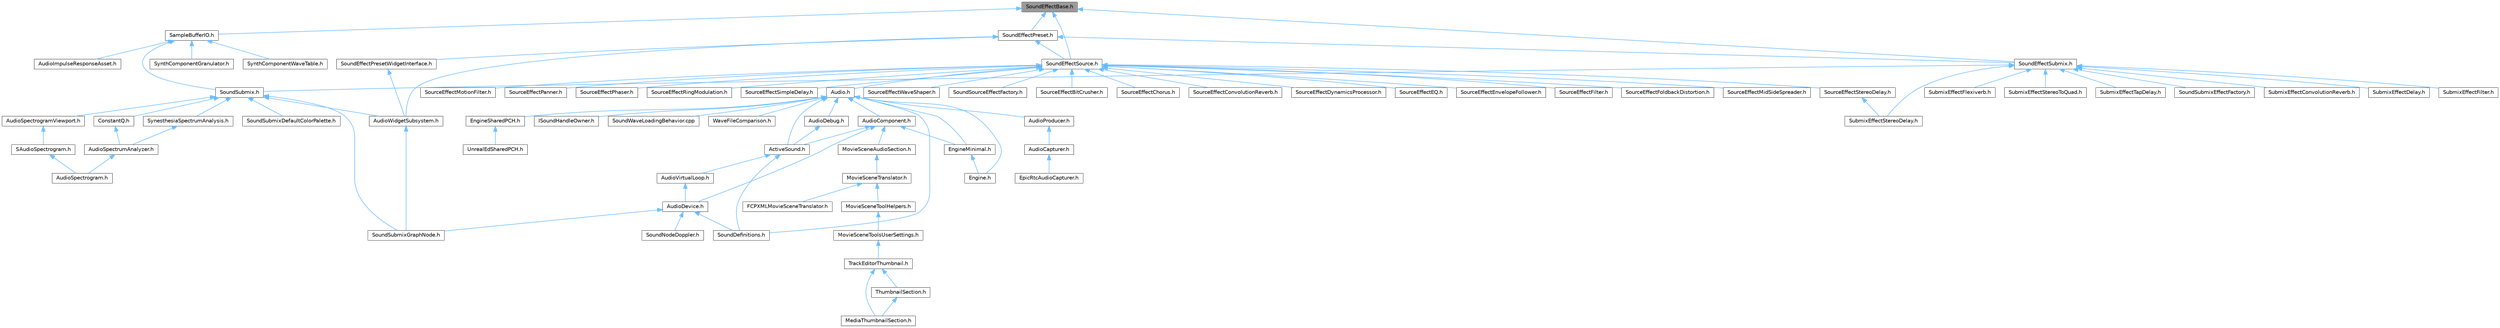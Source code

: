 digraph "SoundEffectBase.h"
{
 // INTERACTIVE_SVG=YES
 // LATEX_PDF_SIZE
  bgcolor="transparent";
  edge [fontname=Helvetica,fontsize=10,labelfontname=Helvetica,labelfontsize=10];
  node [fontname=Helvetica,fontsize=10,shape=box,height=0.2,width=0.4];
  Node1 [id="Node000001",label="SoundEffectBase.h",height=0.2,width=0.4,color="gray40", fillcolor="grey60", style="filled", fontcolor="black",tooltip=" "];
  Node1 -> Node2 [id="edge1_Node000001_Node000002",dir="back",color="steelblue1",style="solid",tooltip=" "];
  Node2 [id="Node000002",label="SampleBufferIO.h",height=0.2,width=0.4,color="grey40", fillcolor="white", style="filled",URL="$df/d39/SampleBufferIO_8h.html",tooltip=" "];
  Node2 -> Node3 [id="edge2_Node000002_Node000003",dir="back",color="steelblue1",style="solid",tooltip=" "];
  Node3 [id="Node000003",label="AudioImpulseResponseAsset.h",height=0.2,width=0.4,color="grey40", fillcolor="white", style="filled",URL="$d5/d37/AudioImpulseResponseAsset_8h.html",tooltip=" "];
  Node2 -> Node4 [id="edge3_Node000002_Node000004",dir="back",color="steelblue1",style="solid",tooltip=" "];
  Node4 [id="Node000004",label="SoundSubmix.h",height=0.2,width=0.4,color="grey40", fillcolor="white", style="filled",URL="$d9/db4/SoundSubmix_8h.html",tooltip=" "];
  Node4 -> Node5 [id="edge4_Node000004_Node000005",dir="back",color="steelblue1",style="solid",tooltip=" "];
  Node5 [id="Node000005",label="AudioSpectrogramViewport.h",height=0.2,width=0.4,color="grey40", fillcolor="white", style="filled",URL="$d9/d19/AudioSpectrogramViewport_8h.html",tooltip=" "];
  Node5 -> Node6 [id="edge5_Node000005_Node000006",dir="back",color="steelblue1",style="solid",tooltip=" "];
  Node6 [id="Node000006",label="SAudioSpectrogram.h",height=0.2,width=0.4,color="grey40", fillcolor="white", style="filled",URL="$dc/de0/SAudioSpectrogram_8h.html",tooltip=" "];
  Node6 -> Node7 [id="edge6_Node000006_Node000007",dir="back",color="steelblue1",style="solid",tooltip=" "];
  Node7 [id="Node000007",label="AudioSpectrogram.h",height=0.2,width=0.4,color="grey40", fillcolor="white", style="filled",URL="$de/d47/AudioSpectrogram_8h.html",tooltip=" "];
  Node4 -> Node8 [id="edge7_Node000004_Node000008",dir="back",color="steelblue1",style="solid",tooltip=" "];
  Node8 [id="Node000008",label="AudioWidgetSubsystem.h",height=0.2,width=0.4,color="grey40", fillcolor="white", style="filled",URL="$de/d1b/AudioWidgetSubsystem_8h.html",tooltip=" "];
  Node8 -> Node9 [id="edge8_Node000008_Node000009",dir="back",color="steelblue1",style="solid",tooltip=" "];
  Node9 [id="Node000009",label="SoundSubmixGraphNode.h",height=0.2,width=0.4,color="grey40", fillcolor="white", style="filled",URL="$d5/d09/SoundSubmixGraphNode_8h.html",tooltip=" "];
  Node4 -> Node10 [id="edge9_Node000004_Node000010",dir="back",color="steelblue1",style="solid",tooltip=" "];
  Node10 [id="Node000010",label="ConstantQ.h",height=0.2,width=0.4,color="grey40", fillcolor="white", style="filled",URL="$de/d9f/ConstantQ_8h.html",tooltip=" "];
  Node10 -> Node11 [id="edge10_Node000010_Node000011",dir="back",color="steelblue1",style="solid",tooltip=" "];
  Node11 [id="Node000011",label="AudioSpectrumAnalyzer.h",height=0.2,width=0.4,color="grey40", fillcolor="white", style="filled",URL="$de/dae/AudioSpectrumAnalyzer_8h.html",tooltip=" "];
  Node11 -> Node7 [id="edge11_Node000011_Node000007",dir="back",color="steelblue1",style="solid",tooltip=" "];
  Node4 -> Node12 [id="edge12_Node000004_Node000012",dir="back",color="steelblue1",style="solid",tooltip=" "];
  Node12 [id="Node000012",label="SoundSubmixDefaultColorPalette.h",height=0.2,width=0.4,color="grey40", fillcolor="white", style="filled",URL="$d0/df9/SoundSubmixDefaultColorPalette_8h.html",tooltip=" "];
  Node4 -> Node9 [id="edge13_Node000004_Node000009",dir="back",color="steelblue1",style="solid",tooltip=" "];
  Node4 -> Node13 [id="edge14_Node000004_Node000013",dir="back",color="steelblue1",style="solid",tooltip=" "];
  Node13 [id="Node000013",label="SynesthesiaSpectrumAnalysis.h",height=0.2,width=0.4,color="grey40", fillcolor="white", style="filled",URL="$d7/d2c/SynesthesiaSpectrumAnalysis_8h.html",tooltip=" "];
  Node13 -> Node11 [id="edge15_Node000013_Node000011",dir="back",color="steelblue1",style="solid",tooltip=" "];
  Node2 -> Node14 [id="edge16_Node000002_Node000014",dir="back",color="steelblue1",style="solid",tooltip=" "];
  Node14 [id="Node000014",label="SynthComponentGranulator.h",height=0.2,width=0.4,color="grey40", fillcolor="white", style="filled",URL="$d0/d29/SynthComponentGranulator_8h.html",tooltip=" "];
  Node2 -> Node15 [id="edge17_Node000002_Node000015",dir="back",color="steelblue1",style="solid",tooltip=" "];
  Node15 [id="Node000015",label="SynthComponentWaveTable.h",height=0.2,width=0.4,color="grey40", fillcolor="white", style="filled",URL="$d5/d08/SynthComponentWaveTable_8h.html",tooltip=" "];
  Node1 -> Node16 [id="edge18_Node000001_Node000016",dir="back",color="steelblue1",style="solid",tooltip=" "];
  Node16 [id="Node000016",label="SoundEffectPreset.h",height=0.2,width=0.4,color="grey40", fillcolor="white", style="filled",URL="$db/d9c/SoundEffectPreset_8h.html",tooltip=" "];
  Node16 -> Node8 [id="edge19_Node000016_Node000008",dir="back",color="steelblue1",style="solid",tooltip=" "];
  Node16 -> Node17 [id="edge20_Node000016_Node000017",dir="back",color="steelblue1",style="solid",tooltip=" "];
  Node17 [id="Node000017",label="SoundEffectPresetWidgetInterface.h",height=0.2,width=0.4,color="grey40", fillcolor="white", style="filled",URL="$dc/d31/SoundEffectPresetWidgetInterface_8h.html",tooltip=" "];
  Node17 -> Node8 [id="edge21_Node000017_Node000008",dir="back",color="steelblue1",style="solid",tooltip=" "];
  Node16 -> Node18 [id="edge22_Node000016_Node000018",dir="back",color="steelblue1",style="solid",tooltip=" "];
  Node18 [id="Node000018",label="SoundEffectSource.h",height=0.2,width=0.4,color="grey40", fillcolor="white", style="filled",URL="$d1/d61/SoundEffectSource_8h.html",tooltip=" "];
  Node18 -> Node19 [id="edge23_Node000018_Node000019",dir="back",color="steelblue1",style="solid",tooltip=" "];
  Node19 [id="Node000019",label="Audio.h",height=0.2,width=0.4,color="grey40", fillcolor="white", style="filled",URL="$d8/daa/Audio_8h.html",tooltip=" "];
  Node19 -> Node20 [id="edge24_Node000019_Node000020",dir="back",color="steelblue1",style="solid",tooltip=" "];
  Node20 [id="Node000020",label="ActiveSound.h",height=0.2,width=0.4,color="grey40", fillcolor="white", style="filled",URL="$dc/d95/ActiveSound_8h.html",tooltip=" "];
  Node20 -> Node21 [id="edge25_Node000020_Node000021",dir="back",color="steelblue1",style="solid",tooltip=" "];
  Node21 [id="Node000021",label="AudioVirtualLoop.h",height=0.2,width=0.4,color="grey40", fillcolor="white", style="filled",URL="$d5/dde/AudioVirtualLoop_8h.html",tooltip=" "];
  Node21 -> Node22 [id="edge26_Node000021_Node000022",dir="back",color="steelblue1",style="solid",tooltip=" "];
  Node22 [id="Node000022",label="AudioDevice.h",height=0.2,width=0.4,color="grey40", fillcolor="white", style="filled",URL="$d7/ddb/AudioDevice_8h.html",tooltip=" "];
  Node22 -> Node23 [id="edge27_Node000022_Node000023",dir="back",color="steelblue1",style="solid",tooltip=" "];
  Node23 [id="Node000023",label="SoundDefinitions.h",height=0.2,width=0.4,color="grey40", fillcolor="white", style="filled",URL="$d4/da9/SoundDefinitions_8h.html",tooltip=" "];
  Node22 -> Node24 [id="edge28_Node000022_Node000024",dir="back",color="steelblue1",style="solid",tooltip=" "];
  Node24 [id="Node000024",label="SoundNodeDoppler.h",height=0.2,width=0.4,color="grey40", fillcolor="white", style="filled",URL="$d1/d51/SoundNodeDoppler_8h.html",tooltip=" "];
  Node22 -> Node9 [id="edge29_Node000022_Node000009",dir="back",color="steelblue1",style="solid",tooltip=" "];
  Node20 -> Node23 [id="edge30_Node000020_Node000023",dir="back",color="steelblue1",style="solid",tooltip=" "];
  Node19 -> Node25 [id="edge31_Node000019_Node000025",dir="back",color="steelblue1",style="solid",tooltip=" "];
  Node25 [id="Node000025",label="AudioComponent.h",height=0.2,width=0.4,color="grey40", fillcolor="white", style="filled",URL="$d6/d67/AudioComponent_8h.html",tooltip=" "];
  Node25 -> Node20 [id="edge32_Node000025_Node000020",dir="back",color="steelblue1",style="solid",tooltip=" "];
  Node25 -> Node22 [id="edge33_Node000025_Node000022",dir="back",color="steelblue1",style="solid",tooltip=" "];
  Node25 -> Node26 [id="edge34_Node000025_Node000026",dir="back",color="steelblue1",style="solid",tooltip=" "];
  Node26 [id="Node000026",label="EngineMinimal.h",height=0.2,width=0.4,color="grey40", fillcolor="white", style="filled",URL="$d0/d2c/EngineMinimal_8h.html",tooltip=" "];
  Node26 -> Node27 [id="edge35_Node000026_Node000027",dir="back",color="steelblue1",style="solid",tooltip=" "];
  Node27 [id="Node000027",label="Engine.h",height=0.2,width=0.4,color="grey40", fillcolor="white", style="filled",URL="$d1/d34/Public_2Engine_8h.html",tooltip=" "];
  Node25 -> Node28 [id="edge36_Node000025_Node000028",dir="back",color="steelblue1",style="solid",tooltip=" "];
  Node28 [id="Node000028",label="MovieSceneAudioSection.h",height=0.2,width=0.4,color="grey40", fillcolor="white", style="filled",URL="$da/d5f/MovieSceneAudioSection_8h.html",tooltip=" "];
  Node28 -> Node29 [id="edge37_Node000028_Node000029",dir="back",color="steelblue1",style="solid",tooltip=" "];
  Node29 [id="Node000029",label="MovieSceneTranslator.h",height=0.2,width=0.4,color="grey40", fillcolor="white", style="filled",URL="$d2/d49/MovieSceneTranslator_8h.html",tooltip=" "];
  Node29 -> Node30 [id="edge38_Node000029_Node000030",dir="back",color="steelblue1",style="solid",tooltip=" "];
  Node30 [id="Node000030",label="FCPXMLMovieSceneTranslator.h",height=0.2,width=0.4,color="grey40", fillcolor="white", style="filled",URL="$d2/d93/FCPXMLMovieSceneTranslator_8h.html",tooltip=" "];
  Node29 -> Node31 [id="edge39_Node000029_Node000031",dir="back",color="steelblue1",style="solid",tooltip=" "];
  Node31 [id="Node000031",label="MovieSceneToolHelpers.h",height=0.2,width=0.4,color="grey40", fillcolor="white", style="filled",URL="$d4/d0e/MovieSceneToolHelpers_8h.html",tooltip=" "];
  Node31 -> Node32 [id="edge40_Node000031_Node000032",dir="back",color="steelblue1",style="solid",tooltip=" "];
  Node32 [id="Node000032",label="MovieSceneToolsUserSettings.h",height=0.2,width=0.4,color="grey40", fillcolor="white", style="filled",URL="$d5/dab/MovieSceneToolsUserSettings_8h.html",tooltip=" "];
  Node32 -> Node33 [id="edge41_Node000032_Node000033",dir="back",color="steelblue1",style="solid",tooltip=" "];
  Node33 [id="Node000033",label="TrackEditorThumbnail.h",height=0.2,width=0.4,color="grey40", fillcolor="white", style="filled",URL="$d6/d44/TrackEditorThumbnail_8h.html",tooltip=" "];
  Node33 -> Node34 [id="edge42_Node000033_Node000034",dir="back",color="steelblue1",style="solid",tooltip=" "];
  Node34 [id="Node000034",label="MediaThumbnailSection.h",height=0.2,width=0.4,color="grey40", fillcolor="white", style="filled",URL="$d8/dfe/MediaThumbnailSection_8h.html",tooltip=" "];
  Node33 -> Node35 [id="edge43_Node000033_Node000035",dir="back",color="steelblue1",style="solid",tooltip=" "];
  Node35 [id="Node000035",label="ThumbnailSection.h",height=0.2,width=0.4,color="grey40", fillcolor="white", style="filled",URL="$de/daf/ThumbnailSection_8h.html",tooltip=" "];
  Node35 -> Node34 [id="edge44_Node000035_Node000034",dir="back",color="steelblue1",style="solid",tooltip=" "];
  Node19 -> Node36 [id="edge45_Node000019_Node000036",dir="back",color="steelblue1",style="solid",tooltip=" "];
  Node36 [id="Node000036",label="AudioDebug.h",height=0.2,width=0.4,color="grey40", fillcolor="white", style="filled",URL="$d2/dbd/AudioDebug_8h.html",tooltip=" "];
  Node36 -> Node20 [id="edge46_Node000036_Node000020",dir="back",color="steelblue1",style="solid",tooltip=" "];
  Node19 -> Node37 [id="edge47_Node000019_Node000037",dir="back",color="steelblue1",style="solid",tooltip=" "];
  Node37 [id="Node000037",label="AudioProducer.h",height=0.2,width=0.4,color="grey40", fillcolor="white", style="filled",URL="$d5/d00/AudioProducer_8h.html",tooltip=" "];
  Node37 -> Node38 [id="edge48_Node000037_Node000038",dir="back",color="steelblue1",style="solid",tooltip=" "];
  Node38 [id="Node000038",label="AudioCapturer.h",height=0.2,width=0.4,color="grey40", fillcolor="white", style="filled",URL="$db/dac/AudioCapturer_8h.html",tooltip=" "];
  Node38 -> Node39 [id="edge49_Node000038_Node000039",dir="back",color="steelblue1",style="solid",tooltip=" "];
  Node39 [id="Node000039",label="EpicRtcAudioCapturer.h",height=0.2,width=0.4,color="grey40", fillcolor="white", style="filled",URL="$dd/dbf/EpicRtcAudioCapturer_8h.html",tooltip=" "];
  Node19 -> Node27 [id="edge50_Node000019_Node000027",dir="back",color="steelblue1",style="solid",tooltip=" "];
  Node19 -> Node26 [id="edge51_Node000019_Node000026",dir="back",color="steelblue1",style="solid",tooltip=" "];
  Node19 -> Node40 [id="edge52_Node000019_Node000040",dir="back",color="steelblue1",style="solid",tooltip=" "];
  Node40 [id="Node000040",label="EngineSharedPCH.h",height=0.2,width=0.4,color="grey40", fillcolor="white", style="filled",URL="$dc/dbb/EngineSharedPCH_8h.html",tooltip=" "];
  Node40 -> Node41 [id="edge53_Node000040_Node000041",dir="back",color="steelblue1",style="solid",tooltip=" "];
  Node41 [id="Node000041",label="UnrealEdSharedPCH.h",height=0.2,width=0.4,color="grey40", fillcolor="white", style="filled",URL="$d1/de6/UnrealEdSharedPCH_8h.html",tooltip=" "];
  Node19 -> Node42 [id="edge54_Node000019_Node000042",dir="back",color="steelblue1",style="solid",tooltip=" "];
  Node42 [id="Node000042",label="ISoundHandleOwner.h",height=0.2,width=0.4,color="grey40", fillcolor="white", style="filled",URL="$d5/db5/ISoundHandleOwner_8h.html",tooltip=" "];
  Node19 -> Node23 [id="edge55_Node000019_Node000023",dir="back",color="steelblue1",style="solid",tooltip=" "];
  Node19 -> Node43 [id="edge56_Node000019_Node000043",dir="back",color="steelblue1",style="solid",tooltip=" "];
  Node43 [id="Node000043",label="SoundWaveLoadingBehavior.cpp",height=0.2,width=0.4,color="grey40", fillcolor="white", style="filled",URL="$d7/d95/SoundWaveLoadingBehavior_8cpp.html",tooltip=" "];
  Node19 -> Node44 [id="edge57_Node000019_Node000044",dir="back",color="steelblue1",style="solid",tooltip=" "];
  Node44 [id="Node000044",label="WaveFileComparison.h",height=0.2,width=0.4,color="grey40", fillcolor="white", style="filled",URL="$d7/dcb/WaveFileComparison_8h.html",tooltip=" "];
  Node18 -> Node45 [id="edge58_Node000018_Node000045",dir="back",color="steelblue1",style="solid",tooltip=" "];
  Node45 [id="Node000045",label="SoundSourceEffectFactory.h",height=0.2,width=0.4,color="grey40", fillcolor="white", style="filled",URL="$d7/d0d/SoundSourceEffectFactory_8h.html",tooltip=" "];
  Node18 -> Node46 [id="edge59_Node000018_Node000046",dir="back",color="steelblue1",style="solid",tooltip=" "];
  Node46 [id="Node000046",label="SourceEffectBitCrusher.h",height=0.2,width=0.4,color="grey40", fillcolor="white", style="filled",URL="$d7/dec/SourceEffectBitCrusher_8h.html",tooltip=" "];
  Node18 -> Node47 [id="edge60_Node000018_Node000047",dir="back",color="steelblue1",style="solid",tooltip=" "];
  Node47 [id="Node000047",label="SourceEffectChorus.h",height=0.2,width=0.4,color="grey40", fillcolor="white", style="filled",URL="$d0/d55/SourceEffectChorus_8h.html",tooltip=" "];
  Node18 -> Node48 [id="edge61_Node000018_Node000048",dir="back",color="steelblue1",style="solid",tooltip=" "];
  Node48 [id="Node000048",label="SourceEffectConvolutionReverb.h",height=0.2,width=0.4,color="grey40", fillcolor="white", style="filled",URL="$da/d49/SourceEffectConvolutionReverb_8h.html",tooltip=" "];
  Node18 -> Node49 [id="edge62_Node000018_Node000049",dir="back",color="steelblue1",style="solid",tooltip=" "];
  Node49 [id="Node000049",label="SourceEffectDynamicsProcessor.h",height=0.2,width=0.4,color="grey40", fillcolor="white", style="filled",URL="$dc/d71/SourceEffectDynamicsProcessor_8h.html",tooltip=" "];
  Node18 -> Node50 [id="edge63_Node000018_Node000050",dir="back",color="steelblue1",style="solid",tooltip=" "];
  Node50 [id="Node000050",label="SourceEffectEQ.h",height=0.2,width=0.4,color="grey40", fillcolor="white", style="filled",URL="$d9/dd2/SourceEffectEQ_8h.html",tooltip=" "];
  Node18 -> Node51 [id="edge64_Node000018_Node000051",dir="back",color="steelblue1",style="solid",tooltip=" "];
  Node51 [id="Node000051",label="SourceEffectEnvelopeFollower.h",height=0.2,width=0.4,color="grey40", fillcolor="white", style="filled",URL="$d9/d77/SourceEffectEnvelopeFollower_8h.html",tooltip=" "];
  Node18 -> Node52 [id="edge65_Node000018_Node000052",dir="back",color="steelblue1",style="solid",tooltip=" "];
  Node52 [id="Node000052",label="SourceEffectFilter.h",height=0.2,width=0.4,color="grey40", fillcolor="white", style="filled",URL="$d2/de9/SourceEffectFilter_8h.html",tooltip=" "];
  Node18 -> Node53 [id="edge66_Node000018_Node000053",dir="back",color="steelblue1",style="solid",tooltip=" "];
  Node53 [id="Node000053",label="SourceEffectFoldbackDistortion.h",height=0.2,width=0.4,color="grey40", fillcolor="white", style="filled",URL="$d8/da3/SourceEffectFoldbackDistortion_8h.html",tooltip=" "];
  Node18 -> Node54 [id="edge67_Node000018_Node000054",dir="back",color="steelblue1",style="solid",tooltip=" "];
  Node54 [id="Node000054",label="SourceEffectMidSideSpreader.h",height=0.2,width=0.4,color="grey40", fillcolor="white", style="filled",URL="$d2/d54/SourceEffectMidSideSpreader_8h.html",tooltip=" "];
  Node18 -> Node55 [id="edge68_Node000018_Node000055",dir="back",color="steelblue1",style="solid",tooltip=" "];
  Node55 [id="Node000055",label="SourceEffectMotionFilter.h",height=0.2,width=0.4,color="grey40", fillcolor="white", style="filled",URL="$da/d73/SourceEffectMotionFilter_8h.html",tooltip=" "];
  Node18 -> Node56 [id="edge69_Node000018_Node000056",dir="back",color="steelblue1",style="solid",tooltip=" "];
  Node56 [id="Node000056",label="SourceEffectPanner.h",height=0.2,width=0.4,color="grey40", fillcolor="white", style="filled",URL="$d7/d71/SourceEffectPanner_8h.html",tooltip=" "];
  Node18 -> Node57 [id="edge70_Node000018_Node000057",dir="back",color="steelblue1",style="solid",tooltip=" "];
  Node57 [id="Node000057",label="SourceEffectPhaser.h",height=0.2,width=0.4,color="grey40", fillcolor="white", style="filled",URL="$d0/dc5/SourceEffectPhaser_8h.html",tooltip=" "];
  Node18 -> Node58 [id="edge71_Node000018_Node000058",dir="back",color="steelblue1",style="solid",tooltip=" "];
  Node58 [id="Node000058",label="SourceEffectRingModulation.h",height=0.2,width=0.4,color="grey40", fillcolor="white", style="filled",URL="$d6/dc1/SourceEffectRingModulation_8h.html",tooltip=" "];
  Node18 -> Node59 [id="edge72_Node000018_Node000059",dir="back",color="steelblue1",style="solid",tooltip=" "];
  Node59 [id="Node000059",label="SourceEffectSimpleDelay.h",height=0.2,width=0.4,color="grey40", fillcolor="white", style="filled",URL="$d9/d37/SourceEffectSimpleDelay_8h.html",tooltip=" "];
  Node18 -> Node60 [id="edge73_Node000018_Node000060",dir="back",color="steelblue1",style="solid",tooltip=" "];
  Node60 [id="Node000060",label="SourceEffectStereoDelay.h",height=0.2,width=0.4,color="grey40", fillcolor="white", style="filled",URL="$d8/d66/SourceEffectStereoDelay_8h.html",tooltip=" "];
  Node60 -> Node61 [id="edge74_Node000060_Node000061",dir="back",color="steelblue1",style="solid",tooltip=" "];
  Node61 [id="Node000061",label="SubmixEffectStereoDelay.h",height=0.2,width=0.4,color="grey40", fillcolor="white", style="filled",URL="$d0/ddf/SubmixEffectStereoDelay_8h.html",tooltip=" "];
  Node18 -> Node62 [id="edge75_Node000018_Node000062",dir="back",color="steelblue1",style="solid",tooltip=" "];
  Node62 [id="Node000062",label="SourceEffectWaveShaper.h",height=0.2,width=0.4,color="grey40", fillcolor="white", style="filled",URL="$d7/d1a/SourceEffectWaveShaper_8h.html",tooltip=" "];
  Node16 -> Node63 [id="edge76_Node000016_Node000063",dir="back",color="steelblue1",style="solid",tooltip=" "];
  Node63 [id="Node000063",label="SoundEffectSubmix.h",height=0.2,width=0.4,color="grey40", fillcolor="white", style="filled",URL="$d5/d05/SoundEffectSubmix_8h.html",tooltip=" "];
  Node63 -> Node4 [id="edge77_Node000063_Node000004",dir="back",color="steelblue1",style="solid",tooltip=" "];
  Node63 -> Node64 [id="edge78_Node000063_Node000064",dir="back",color="steelblue1",style="solid",tooltip=" "];
  Node64 [id="Node000064",label="SoundSubmixEffectFactory.h",height=0.2,width=0.4,color="grey40", fillcolor="white", style="filled",URL="$dc/d47/SoundSubmixEffectFactory_8h.html",tooltip=" "];
  Node63 -> Node65 [id="edge79_Node000063_Node000065",dir="back",color="steelblue1",style="solid",tooltip=" "];
  Node65 [id="Node000065",label="SubmixEffectConvolutionReverb.h",height=0.2,width=0.4,color="grey40", fillcolor="white", style="filled",URL="$df/d67/SubmixEffectConvolutionReverb_8h.html",tooltip=" "];
  Node63 -> Node66 [id="edge80_Node000063_Node000066",dir="back",color="steelblue1",style="solid",tooltip=" "];
  Node66 [id="Node000066",label="SubmixEffectDelay.h",height=0.2,width=0.4,color="grey40", fillcolor="white", style="filled",URL="$db/dcc/SubmixEffectDelay_8h.html",tooltip=" "];
  Node63 -> Node67 [id="edge81_Node000063_Node000067",dir="back",color="steelblue1",style="solid",tooltip=" "];
  Node67 [id="Node000067",label="SubmixEffectFilter.h",height=0.2,width=0.4,color="grey40", fillcolor="white", style="filled",URL="$de/d48/SubmixEffectFilter_8h.html",tooltip=" "];
  Node63 -> Node68 [id="edge82_Node000063_Node000068",dir="back",color="steelblue1",style="solid",tooltip=" "];
  Node68 [id="Node000068",label="SubmixEffectFlexiverb.h",height=0.2,width=0.4,color="grey40", fillcolor="white", style="filled",URL="$d8/d26/SubmixEffectFlexiverb_8h.html",tooltip=" "];
  Node63 -> Node61 [id="edge83_Node000063_Node000061",dir="back",color="steelblue1",style="solid",tooltip=" "];
  Node63 -> Node69 [id="edge84_Node000063_Node000069",dir="back",color="steelblue1",style="solid",tooltip=" "];
  Node69 [id="Node000069",label="SubmixEffectStereoToQuad.h",height=0.2,width=0.4,color="grey40", fillcolor="white", style="filled",URL="$de/d0a/SubmixEffectStereoToQuad_8h.html",tooltip=" "];
  Node63 -> Node70 [id="edge85_Node000063_Node000070",dir="back",color="steelblue1",style="solid",tooltip=" "];
  Node70 [id="Node000070",label="SubmixEffectTapDelay.h",height=0.2,width=0.4,color="grey40", fillcolor="white", style="filled",URL="$dc/df8/SubmixEffectTapDelay_8h.html",tooltip=" "];
  Node1 -> Node18 [id="edge86_Node000001_Node000018",dir="back",color="steelblue1",style="solid",tooltip=" "];
  Node1 -> Node63 [id="edge87_Node000001_Node000063",dir="back",color="steelblue1",style="solid",tooltip=" "];
}
